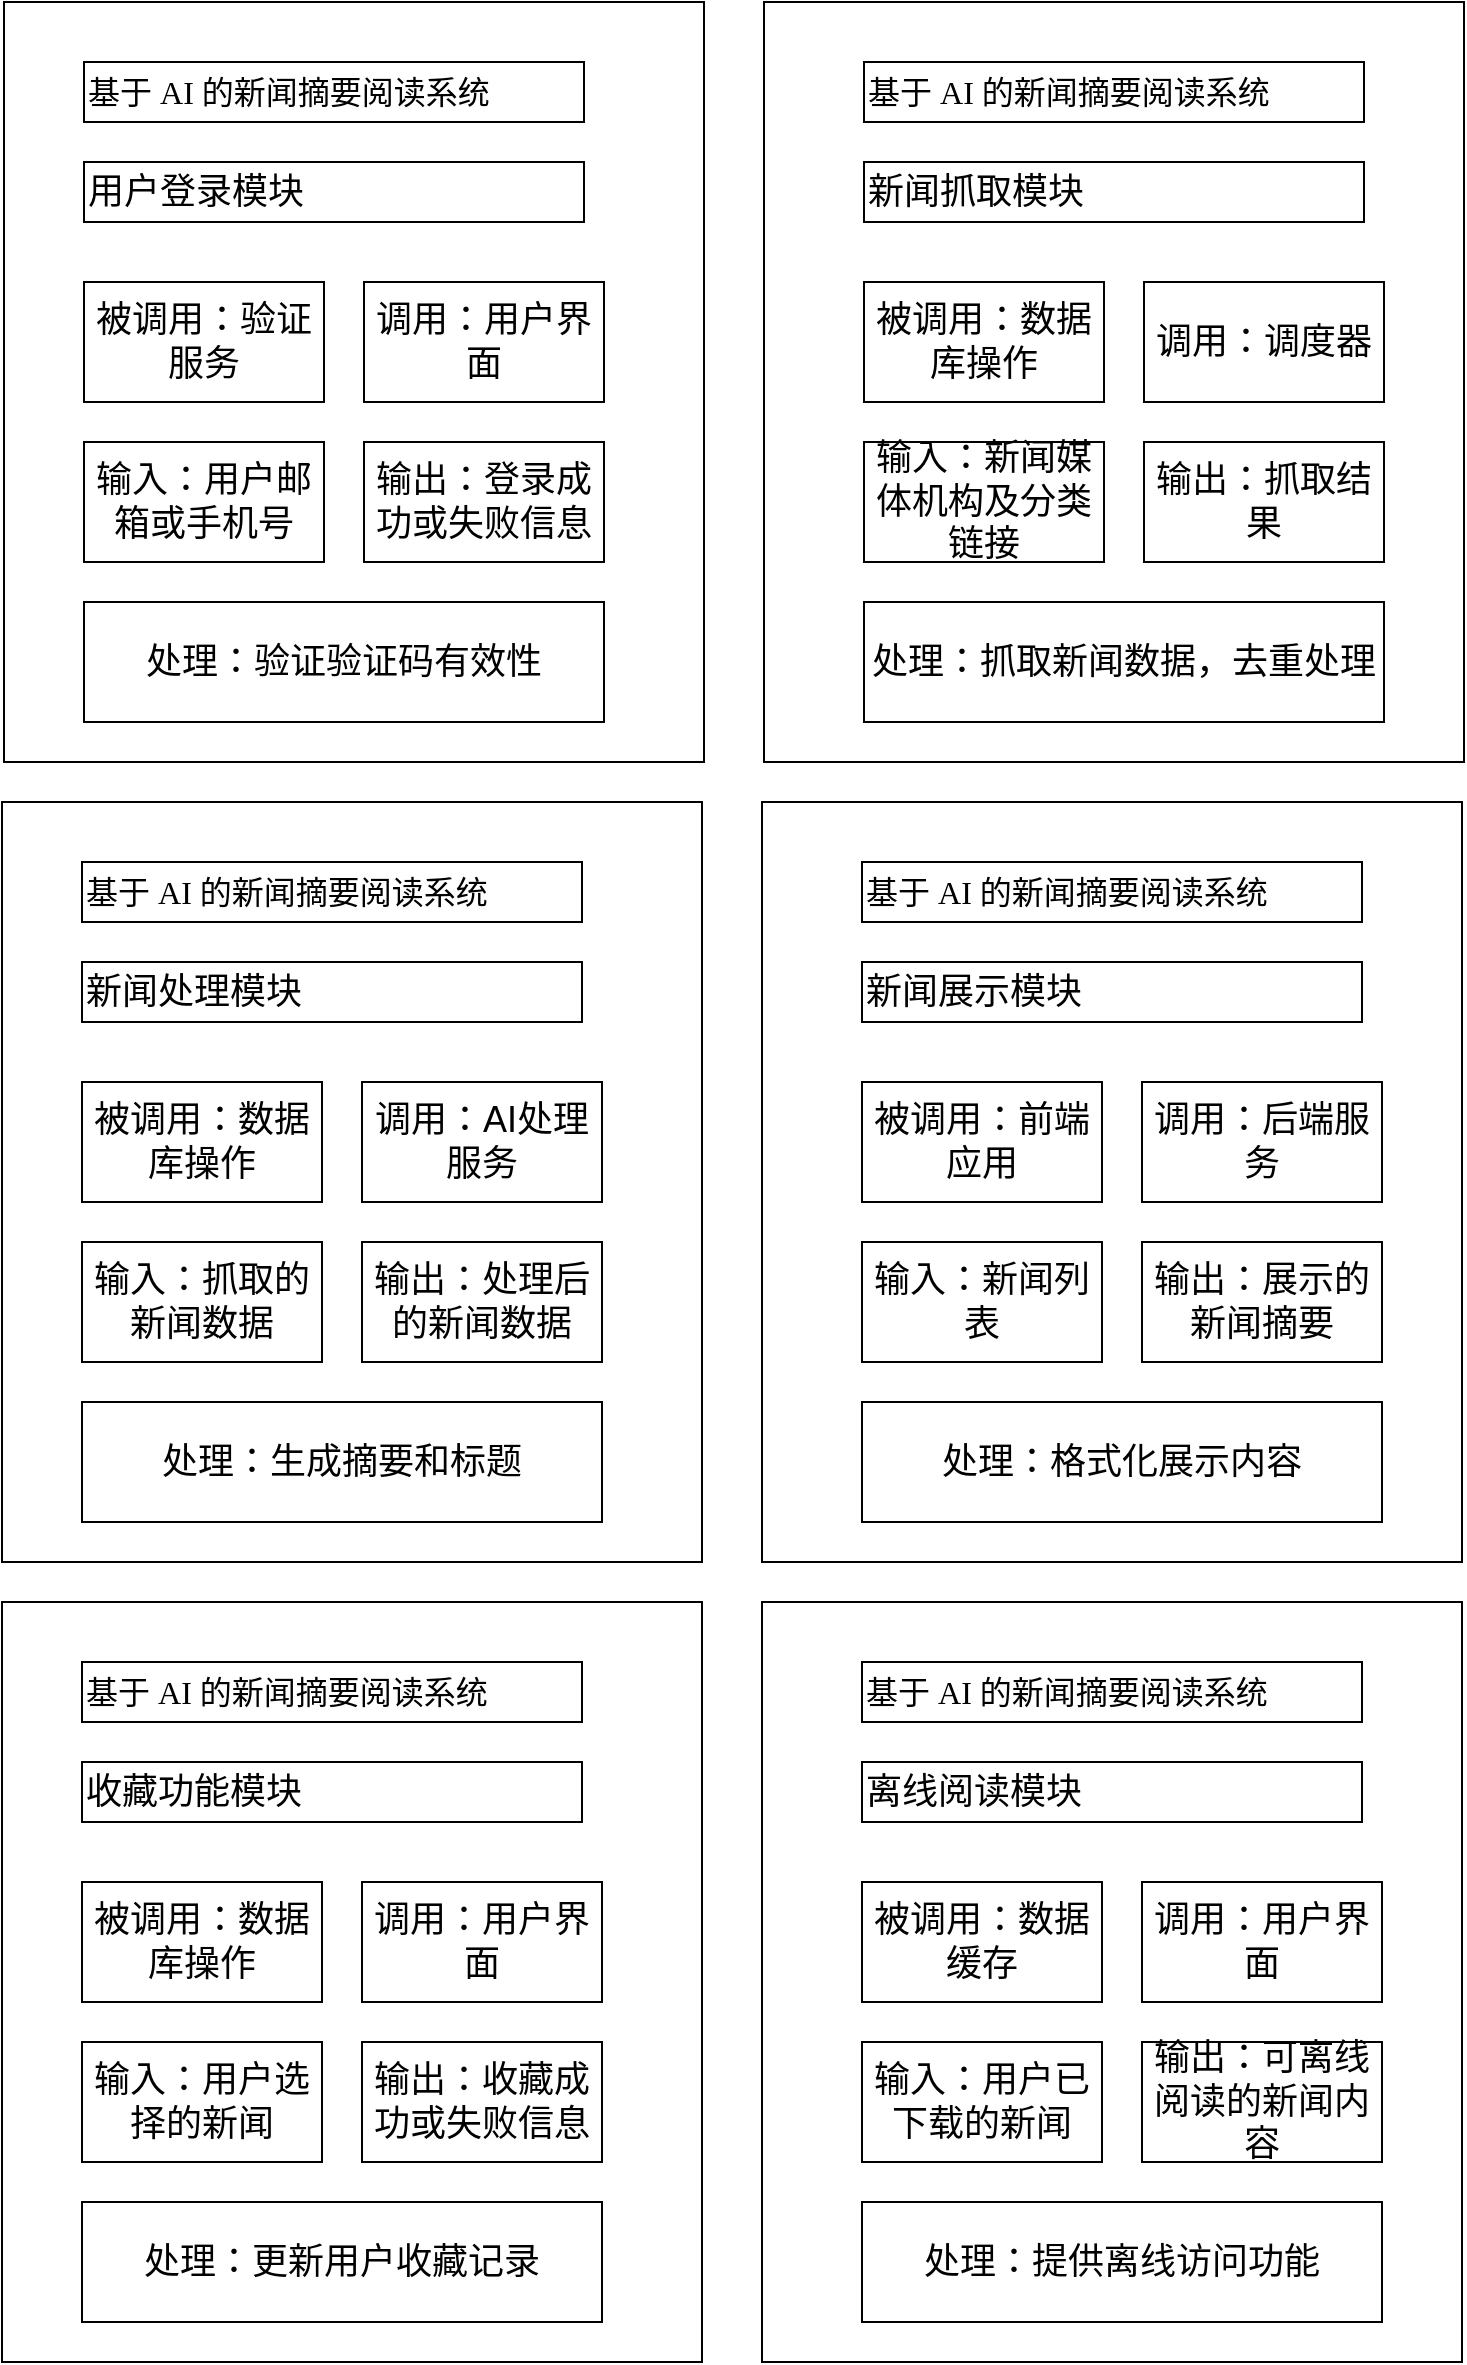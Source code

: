 <mxfile version="24.8.0">
  <diagram name="第 1 页" id="RJrkw_ZQwYnKs6m2VO9h">
    <mxGraphModel dx="1051" dy="862" grid="1" gridSize="10" guides="1" tooltips="1" connect="1" arrows="1" fold="1" page="1" pageScale="1" pageWidth="827" pageHeight="1169" math="0" shadow="0">
      <root>
        <mxCell id="0" />
        <mxCell id="1" parent="0" />
        <mxCell id="CUNYIPg8-Oubdjlijw_3-1" value="" style="rounded=0;whiteSpace=wrap;html=1;fontSize=18;" vertex="1" parent="1">
          <mxGeometry x="50" y="80" width="350" height="380" as="geometry" />
        </mxCell>
        <mxCell id="CUNYIPg8-Oubdjlijw_3-2" value="&lt;p class=&quot;MsoNormal&quot; style=&quot;margin: 0pt 0pt 0.0pt; font-family: 等线; font-size: 10.5pt;&quot;&gt;&lt;span style=&quot;font-family: 宋体; font-size: 12pt;&quot;&gt;&lt;font face=&quot;宋体&quot;&gt;基于&lt;/font&gt; AI 的新闻摘要&lt;/span&gt;&lt;span style=&quot;font-family: 宋体; font-size: 12pt;&quot;&gt;阅读&lt;/span&gt;&lt;span style=&quot;font-family: 宋体; font-size: 12pt;&quot;&gt;系统&lt;/span&gt;&lt;/p&gt;" style="rounded=0;whiteSpace=wrap;html=1;fontSize=18;align=left;" vertex="1" parent="1">
          <mxGeometry x="90" y="110" width="250" height="30" as="geometry" />
        </mxCell>
        <mxCell id="CUNYIPg8-Oubdjlijw_3-3" value="用户登录模块" style="rounded=0;whiteSpace=wrap;html=1;fontSize=18;align=left;" vertex="1" parent="1">
          <mxGeometry x="90" y="160" width="250" height="30" as="geometry" />
        </mxCell>
        <mxCell id="CUNYIPg8-Oubdjlijw_3-4" value="被调用：验证服务" style="rounded=0;whiteSpace=wrap;html=1;fontSize=18;" vertex="1" parent="1">
          <mxGeometry x="90" y="220" width="120" height="60" as="geometry" />
        </mxCell>
        <mxCell id="CUNYIPg8-Oubdjlijw_3-5" value="调用：用户界面" style="rounded=0;whiteSpace=wrap;html=1;fontSize=18;" vertex="1" parent="1">
          <mxGeometry x="230" y="220" width="120" height="60" as="geometry" />
        </mxCell>
        <mxCell id="CUNYIPg8-Oubdjlijw_3-6" value="输入：用户邮箱或手机号" style="rounded=0;whiteSpace=wrap;html=1;fontSize=18;" vertex="1" parent="1">
          <mxGeometry x="90" y="300" width="120" height="60" as="geometry" />
        </mxCell>
        <mxCell id="CUNYIPg8-Oubdjlijw_3-7" value="输出：登录成功或失败信息" style="rounded=0;whiteSpace=wrap;html=1;fontSize=18;" vertex="1" parent="1">
          <mxGeometry x="230" y="300" width="120" height="60" as="geometry" />
        </mxCell>
        <mxCell id="CUNYIPg8-Oubdjlijw_3-8" value="处理：验证验证码有效性" style="rounded=0;whiteSpace=wrap;html=1;fontSize=18;" vertex="1" parent="1">
          <mxGeometry x="90" y="380" width="260" height="60" as="geometry" />
        </mxCell>
        <mxCell id="CUNYIPg8-Oubdjlijw_3-10" value="" style="rounded=0;whiteSpace=wrap;html=1;fontSize=18;" vertex="1" parent="1">
          <mxGeometry x="430" y="80" width="350" height="380" as="geometry" />
        </mxCell>
        <mxCell id="CUNYIPg8-Oubdjlijw_3-11" value="&lt;p class=&quot;MsoNormal&quot; style=&quot;margin: 0pt 0pt 0.0pt; font-family: 等线; font-size: 10.5pt;&quot;&gt;&lt;span style=&quot;font-family: 宋体; font-size: 12pt;&quot;&gt;&lt;font face=&quot;宋体&quot;&gt;基于&lt;/font&gt; AI 的新闻摘要&lt;/span&gt;&lt;span style=&quot;font-family: 宋体; font-size: 12pt;&quot;&gt;阅读&lt;/span&gt;&lt;span style=&quot;font-family: 宋体; font-size: 12pt;&quot;&gt;系统&lt;/span&gt;&lt;/p&gt;" style="rounded=0;whiteSpace=wrap;html=1;fontSize=18;align=left;" vertex="1" parent="1">
          <mxGeometry x="480" y="110" width="250" height="30" as="geometry" />
        </mxCell>
        <mxCell id="CUNYIPg8-Oubdjlijw_3-12" value="新闻抓取模块" style="rounded=0;whiteSpace=wrap;html=1;fontSize=18;align=left;" vertex="1" parent="1">
          <mxGeometry x="480" y="160" width="250" height="30" as="geometry" />
        </mxCell>
        <mxCell id="CUNYIPg8-Oubdjlijw_3-13" value="被调用：数据库操作" style="rounded=0;whiteSpace=wrap;html=1;fontSize=18;" vertex="1" parent="1">
          <mxGeometry x="480" y="220" width="120" height="60" as="geometry" />
        </mxCell>
        <mxCell id="CUNYIPg8-Oubdjlijw_3-14" value="调用：调度器" style="rounded=0;whiteSpace=wrap;html=1;fontSize=18;" vertex="1" parent="1">
          <mxGeometry x="620" y="220" width="120" height="60" as="geometry" />
        </mxCell>
        <mxCell id="CUNYIPg8-Oubdjlijw_3-15" value="输入：新闻媒体机构及分类链接" style="rounded=0;whiteSpace=wrap;html=1;fontSize=18;" vertex="1" parent="1">
          <mxGeometry x="480" y="300" width="120" height="60" as="geometry" />
        </mxCell>
        <mxCell id="CUNYIPg8-Oubdjlijw_3-16" value="输出：抓取结果" style="rounded=0;whiteSpace=wrap;html=1;fontSize=18;" vertex="1" parent="1">
          <mxGeometry x="620" y="300" width="120" height="60" as="geometry" />
        </mxCell>
        <mxCell id="CUNYIPg8-Oubdjlijw_3-17" value="处理：抓取新闻数据，去重处理" style="rounded=0;whiteSpace=wrap;html=1;fontSize=18;" vertex="1" parent="1">
          <mxGeometry x="480" y="380" width="260" height="60" as="geometry" />
        </mxCell>
        <mxCell id="CUNYIPg8-Oubdjlijw_3-18" value="" style="rounded=0;whiteSpace=wrap;html=1;fontSize=18;" vertex="1" parent="1">
          <mxGeometry x="49" y="480" width="350" height="380" as="geometry" />
        </mxCell>
        <mxCell id="CUNYIPg8-Oubdjlijw_3-19" value="&lt;p class=&quot;MsoNormal&quot; style=&quot;margin: 0pt 0pt 0.0pt; font-family: 等线; font-size: 10.5pt;&quot;&gt;&lt;span style=&quot;font-family: 宋体; font-size: 12pt;&quot;&gt;&lt;font face=&quot;宋体&quot;&gt;基于&lt;/font&gt; AI 的新闻摘要&lt;/span&gt;&lt;span style=&quot;font-family: 宋体; font-size: 12pt;&quot;&gt;阅读&lt;/span&gt;&lt;span style=&quot;font-family: 宋体; font-size: 12pt;&quot;&gt;系统&lt;/span&gt;&lt;/p&gt;" style="rounded=0;whiteSpace=wrap;html=1;fontSize=18;align=left;" vertex="1" parent="1">
          <mxGeometry x="89" y="510" width="250" height="30" as="geometry" />
        </mxCell>
        <mxCell id="CUNYIPg8-Oubdjlijw_3-20" value="新闻处理模块" style="rounded=0;whiteSpace=wrap;html=1;fontSize=18;align=left;" vertex="1" parent="1">
          <mxGeometry x="89" y="560" width="250" height="30" as="geometry" />
        </mxCell>
        <mxCell id="CUNYIPg8-Oubdjlijw_3-21" value="被调用：数据库操作" style="rounded=0;whiteSpace=wrap;html=1;fontSize=18;" vertex="1" parent="1">
          <mxGeometry x="89" y="620" width="120" height="60" as="geometry" />
        </mxCell>
        <mxCell id="CUNYIPg8-Oubdjlijw_3-22" value="调用：AI处理服务" style="rounded=0;whiteSpace=wrap;html=1;fontSize=18;" vertex="1" parent="1">
          <mxGeometry x="229" y="620" width="120" height="60" as="geometry" />
        </mxCell>
        <mxCell id="CUNYIPg8-Oubdjlijw_3-23" value="输入：抓取的新闻数据" style="rounded=0;whiteSpace=wrap;html=1;fontSize=18;" vertex="1" parent="1">
          <mxGeometry x="89" y="700" width="120" height="60" as="geometry" />
        </mxCell>
        <mxCell id="CUNYIPg8-Oubdjlijw_3-24" value="输出：处理后的新闻数据" style="rounded=0;whiteSpace=wrap;html=1;fontSize=18;" vertex="1" parent="1">
          <mxGeometry x="229" y="700" width="120" height="60" as="geometry" />
        </mxCell>
        <mxCell id="CUNYIPg8-Oubdjlijw_3-25" value="处理：生成摘要和标题" style="rounded=0;whiteSpace=wrap;html=1;fontSize=18;" vertex="1" parent="1">
          <mxGeometry x="89" y="780" width="260" height="60" as="geometry" />
        </mxCell>
        <mxCell id="CUNYIPg8-Oubdjlijw_3-26" value="" style="rounded=0;whiteSpace=wrap;html=1;fontSize=18;" vertex="1" parent="1">
          <mxGeometry x="429" y="480" width="350" height="380" as="geometry" />
        </mxCell>
        <mxCell id="CUNYIPg8-Oubdjlijw_3-27" value="&lt;p class=&quot;MsoNormal&quot; style=&quot;margin: 0pt 0pt 0.0pt; font-family: 等线; font-size: 10.5pt;&quot;&gt;&lt;span style=&quot;font-family: 宋体; font-size: 12pt;&quot;&gt;&lt;font face=&quot;宋体&quot;&gt;基于&lt;/font&gt; AI 的新闻摘要&lt;/span&gt;&lt;span style=&quot;font-family: 宋体; font-size: 12pt;&quot;&gt;阅读&lt;/span&gt;&lt;span style=&quot;font-family: 宋体; font-size: 12pt;&quot;&gt;系统&lt;/span&gt;&lt;/p&gt;" style="rounded=0;whiteSpace=wrap;html=1;fontSize=18;align=left;" vertex="1" parent="1">
          <mxGeometry x="479" y="510" width="250" height="30" as="geometry" />
        </mxCell>
        <mxCell id="CUNYIPg8-Oubdjlijw_3-28" value="新闻展示模块" style="rounded=0;whiteSpace=wrap;html=1;fontSize=18;align=left;" vertex="1" parent="1">
          <mxGeometry x="479" y="560" width="250" height="30" as="geometry" />
        </mxCell>
        <mxCell id="CUNYIPg8-Oubdjlijw_3-29" value="被调用：前端应用" style="rounded=0;whiteSpace=wrap;html=1;fontSize=18;" vertex="1" parent="1">
          <mxGeometry x="479" y="620" width="120" height="60" as="geometry" />
        </mxCell>
        <mxCell id="CUNYIPg8-Oubdjlijw_3-30" value="调用：后端服务" style="rounded=0;whiteSpace=wrap;html=1;fontSize=18;" vertex="1" parent="1">
          <mxGeometry x="619" y="620" width="120" height="60" as="geometry" />
        </mxCell>
        <mxCell id="CUNYIPg8-Oubdjlijw_3-31" value="输入：新闻列表" style="rounded=0;whiteSpace=wrap;html=1;fontSize=18;" vertex="1" parent="1">
          <mxGeometry x="479" y="700" width="120" height="60" as="geometry" />
        </mxCell>
        <mxCell id="CUNYIPg8-Oubdjlijw_3-32" value="输出：展示的新闻摘要" style="rounded=0;whiteSpace=wrap;html=1;fontSize=18;" vertex="1" parent="1">
          <mxGeometry x="619" y="700" width="120" height="60" as="geometry" />
        </mxCell>
        <mxCell id="CUNYIPg8-Oubdjlijw_3-33" value="处理：格式化展示内容" style="rounded=0;whiteSpace=wrap;html=1;fontSize=18;" vertex="1" parent="1">
          <mxGeometry x="479" y="780" width="260" height="60" as="geometry" />
        </mxCell>
        <mxCell id="CUNYIPg8-Oubdjlijw_3-34" value="" style="rounded=0;whiteSpace=wrap;html=1;fontSize=18;" vertex="1" parent="1">
          <mxGeometry x="49" y="880" width="350" height="380" as="geometry" />
        </mxCell>
        <mxCell id="CUNYIPg8-Oubdjlijw_3-35" value="&lt;p class=&quot;MsoNormal&quot; style=&quot;margin: 0pt 0pt 0.0pt; font-family: 等线; font-size: 10.5pt;&quot;&gt;&lt;span style=&quot;font-family: 宋体; font-size: 12pt;&quot;&gt;&lt;font face=&quot;宋体&quot;&gt;基于&lt;/font&gt; AI 的新闻摘要&lt;/span&gt;&lt;span style=&quot;font-family: 宋体; font-size: 12pt;&quot;&gt;阅读&lt;/span&gt;&lt;span style=&quot;font-family: 宋体; font-size: 12pt;&quot;&gt;系统&lt;/span&gt;&lt;/p&gt;" style="rounded=0;whiteSpace=wrap;html=1;fontSize=18;align=left;" vertex="1" parent="1">
          <mxGeometry x="89" y="910" width="250" height="30" as="geometry" />
        </mxCell>
        <mxCell id="CUNYIPg8-Oubdjlijw_3-36" value="收藏功能模块" style="rounded=0;whiteSpace=wrap;html=1;fontSize=18;align=left;" vertex="1" parent="1">
          <mxGeometry x="89" y="960" width="250" height="30" as="geometry" />
        </mxCell>
        <mxCell id="CUNYIPg8-Oubdjlijw_3-37" value="被调用：数据库操作" style="rounded=0;whiteSpace=wrap;html=1;fontSize=18;" vertex="1" parent="1">
          <mxGeometry x="89" y="1020" width="120" height="60" as="geometry" />
        </mxCell>
        <mxCell id="CUNYIPg8-Oubdjlijw_3-38" value="调用：用户界面" style="rounded=0;whiteSpace=wrap;html=1;fontSize=18;" vertex="1" parent="1">
          <mxGeometry x="229" y="1020" width="120" height="60" as="geometry" />
        </mxCell>
        <mxCell id="CUNYIPg8-Oubdjlijw_3-39" value="输入：用户选择的新闻" style="rounded=0;whiteSpace=wrap;html=1;fontSize=18;" vertex="1" parent="1">
          <mxGeometry x="89" y="1100" width="120" height="60" as="geometry" />
        </mxCell>
        <mxCell id="CUNYIPg8-Oubdjlijw_3-40" value="输出：收藏成功或失败信息" style="rounded=0;whiteSpace=wrap;html=1;fontSize=18;" vertex="1" parent="1">
          <mxGeometry x="229" y="1100" width="120" height="60" as="geometry" />
        </mxCell>
        <mxCell id="CUNYIPg8-Oubdjlijw_3-41" value="处理：更新用户收藏记录" style="rounded=0;whiteSpace=wrap;html=1;fontSize=18;" vertex="1" parent="1">
          <mxGeometry x="89" y="1180" width="260" height="60" as="geometry" />
        </mxCell>
        <mxCell id="CUNYIPg8-Oubdjlijw_3-42" value="" style="rounded=0;whiteSpace=wrap;html=1;fontSize=18;" vertex="1" parent="1">
          <mxGeometry x="429" y="880" width="350" height="380" as="geometry" />
        </mxCell>
        <mxCell id="CUNYIPg8-Oubdjlijw_3-43" value="&lt;p class=&quot;MsoNormal&quot; style=&quot;margin: 0pt 0pt 0.0pt; font-family: 等线; font-size: 10.5pt;&quot;&gt;&lt;span style=&quot;font-family: 宋体; font-size: 12pt;&quot;&gt;&lt;font face=&quot;宋体&quot;&gt;基于&lt;/font&gt; AI 的新闻摘要&lt;/span&gt;&lt;span style=&quot;font-family: 宋体; font-size: 12pt;&quot;&gt;阅读&lt;/span&gt;&lt;span style=&quot;font-family: 宋体; font-size: 12pt;&quot;&gt;系统&lt;/span&gt;&lt;/p&gt;" style="rounded=0;whiteSpace=wrap;html=1;fontSize=18;align=left;" vertex="1" parent="1">
          <mxGeometry x="479" y="910" width="250" height="30" as="geometry" />
        </mxCell>
        <mxCell id="CUNYIPg8-Oubdjlijw_3-44" value="离线阅读模块" style="rounded=0;whiteSpace=wrap;html=1;fontSize=18;align=left;" vertex="1" parent="1">
          <mxGeometry x="479" y="960" width="250" height="30" as="geometry" />
        </mxCell>
        <mxCell id="CUNYIPg8-Oubdjlijw_3-45" value="被调用：数据缓存" style="rounded=0;whiteSpace=wrap;html=1;fontSize=18;" vertex="1" parent="1">
          <mxGeometry x="479" y="1020" width="120" height="60" as="geometry" />
        </mxCell>
        <mxCell id="CUNYIPg8-Oubdjlijw_3-46" value="调用：用户界面" style="rounded=0;whiteSpace=wrap;html=1;fontSize=18;" vertex="1" parent="1">
          <mxGeometry x="619" y="1020" width="120" height="60" as="geometry" />
        </mxCell>
        <mxCell id="CUNYIPg8-Oubdjlijw_3-47" value="输入：用户已下载的新闻" style="rounded=0;whiteSpace=wrap;html=1;fontSize=18;" vertex="1" parent="1">
          <mxGeometry x="479" y="1100" width="120" height="60" as="geometry" />
        </mxCell>
        <mxCell id="CUNYIPg8-Oubdjlijw_3-48" value="输出：可离线阅读的新闻内容" style="rounded=0;whiteSpace=wrap;html=1;fontSize=18;" vertex="1" parent="1">
          <mxGeometry x="619" y="1100" width="120" height="60" as="geometry" />
        </mxCell>
        <mxCell id="CUNYIPg8-Oubdjlijw_3-49" value="处理：提供离线访问功能" style="rounded=0;whiteSpace=wrap;html=1;fontSize=18;" vertex="1" parent="1">
          <mxGeometry x="479" y="1180" width="260" height="60" as="geometry" />
        </mxCell>
      </root>
    </mxGraphModel>
  </diagram>
</mxfile>
